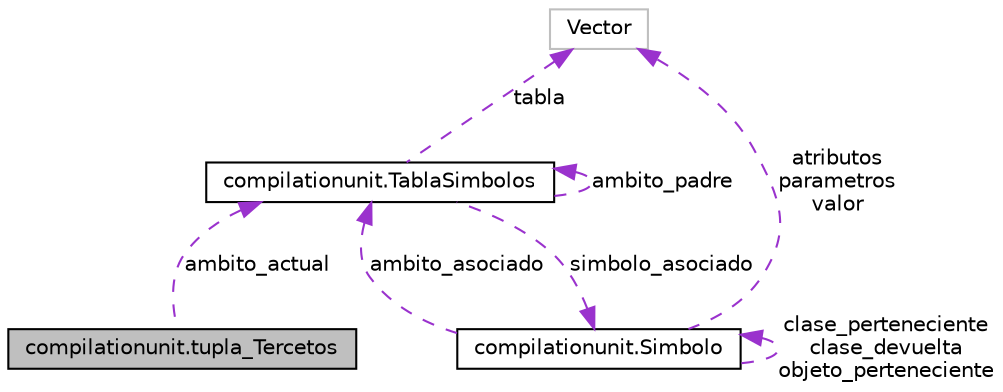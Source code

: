 digraph G
{
  edge [fontname="Helvetica",fontsize="10",labelfontname="Helvetica",labelfontsize="10"];
  node [fontname="Helvetica",fontsize="10",shape=record];
  Node1 [label="compilationunit.tupla_Tercetos",height=0.2,width=0.4,color="black", fillcolor="grey75", style="filled" fontcolor="black"];
  Node2 -> Node1 [dir=back,color="darkorchid3",fontsize="10",style="dashed",label="ambito_actual",fontname="Helvetica"];
  Node2 [label="compilationunit.TablaSimbolos",height=0.2,width=0.4,color="black", fillcolor="white", style="filled",URL="$classcompilationunit_1_1_tabla_simbolos.html"];
  Node3 -> Node2 [dir=back,color="darkorchid3",fontsize="10",style="dashed",label="tabla",fontname="Helvetica"];
  Node3 [label="Vector",height=0.2,width=0.4,color="grey75", fillcolor="white", style="filled"];
  Node4 -> Node2 [dir=back,color="darkorchid3",fontsize="10",style="dashed",label="simbolo_asociado",fontname="Helvetica"];
  Node4 [label="compilationunit.Simbolo",height=0.2,width=0.4,color="black", fillcolor="white", style="filled",URL="$classcompilationunit_1_1_simbolo.html"];
  Node3 -> Node4 [dir=back,color="darkorchid3",fontsize="10",style="dashed",label="atributos\nparametros\nvalor",fontname="Helvetica"];
  Node4 -> Node4 [dir=back,color="darkorchid3",fontsize="10",style="dashed",label="clase_perteneciente\nclase_devuelta\nobjeto_perteneciente",fontname="Helvetica"];
  Node2 -> Node4 [dir=back,color="darkorchid3",fontsize="10",style="dashed",label="ambito_asociado",fontname="Helvetica"];
  Node2 -> Node2 [dir=back,color="darkorchid3",fontsize="10",style="dashed",label="ambito_padre",fontname="Helvetica"];
}
